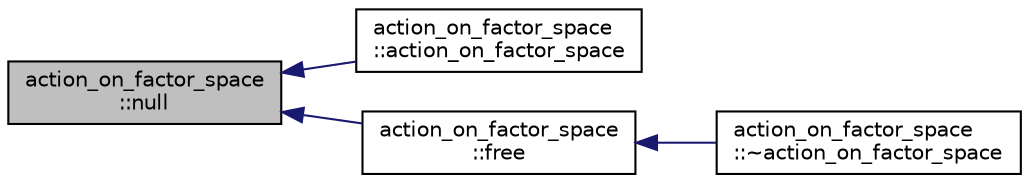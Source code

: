 digraph "action_on_factor_space::null"
{
  edge [fontname="Helvetica",fontsize="10",labelfontname="Helvetica",labelfontsize="10"];
  node [fontname="Helvetica",fontsize="10",shape=record];
  rankdir="LR";
  Node1252 [label="action_on_factor_space\l::null",height=0.2,width=0.4,color="black", fillcolor="grey75", style="filled", fontcolor="black"];
  Node1252 -> Node1253 [dir="back",color="midnightblue",fontsize="10",style="solid",fontname="Helvetica"];
  Node1253 [label="action_on_factor_space\l::action_on_factor_space",height=0.2,width=0.4,color="black", fillcolor="white", style="filled",URL="$d5/d25/classaction__on__factor__space.html#a06a81cc35c35d6c0a6696cdf56c20950"];
  Node1252 -> Node1254 [dir="back",color="midnightblue",fontsize="10",style="solid",fontname="Helvetica"];
  Node1254 [label="action_on_factor_space\l::free",height=0.2,width=0.4,color="black", fillcolor="white", style="filled",URL="$d5/d25/classaction__on__factor__space.html#a351511c66274e76321fc114c765cfdc2"];
  Node1254 -> Node1255 [dir="back",color="midnightblue",fontsize="10",style="solid",fontname="Helvetica"];
  Node1255 [label="action_on_factor_space\l::~action_on_factor_space",height=0.2,width=0.4,color="black", fillcolor="white", style="filled",URL="$d5/d25/classaction__on__factor__space.html#ab58dacaec0fa636baef32d524fa5fa55"];
}
